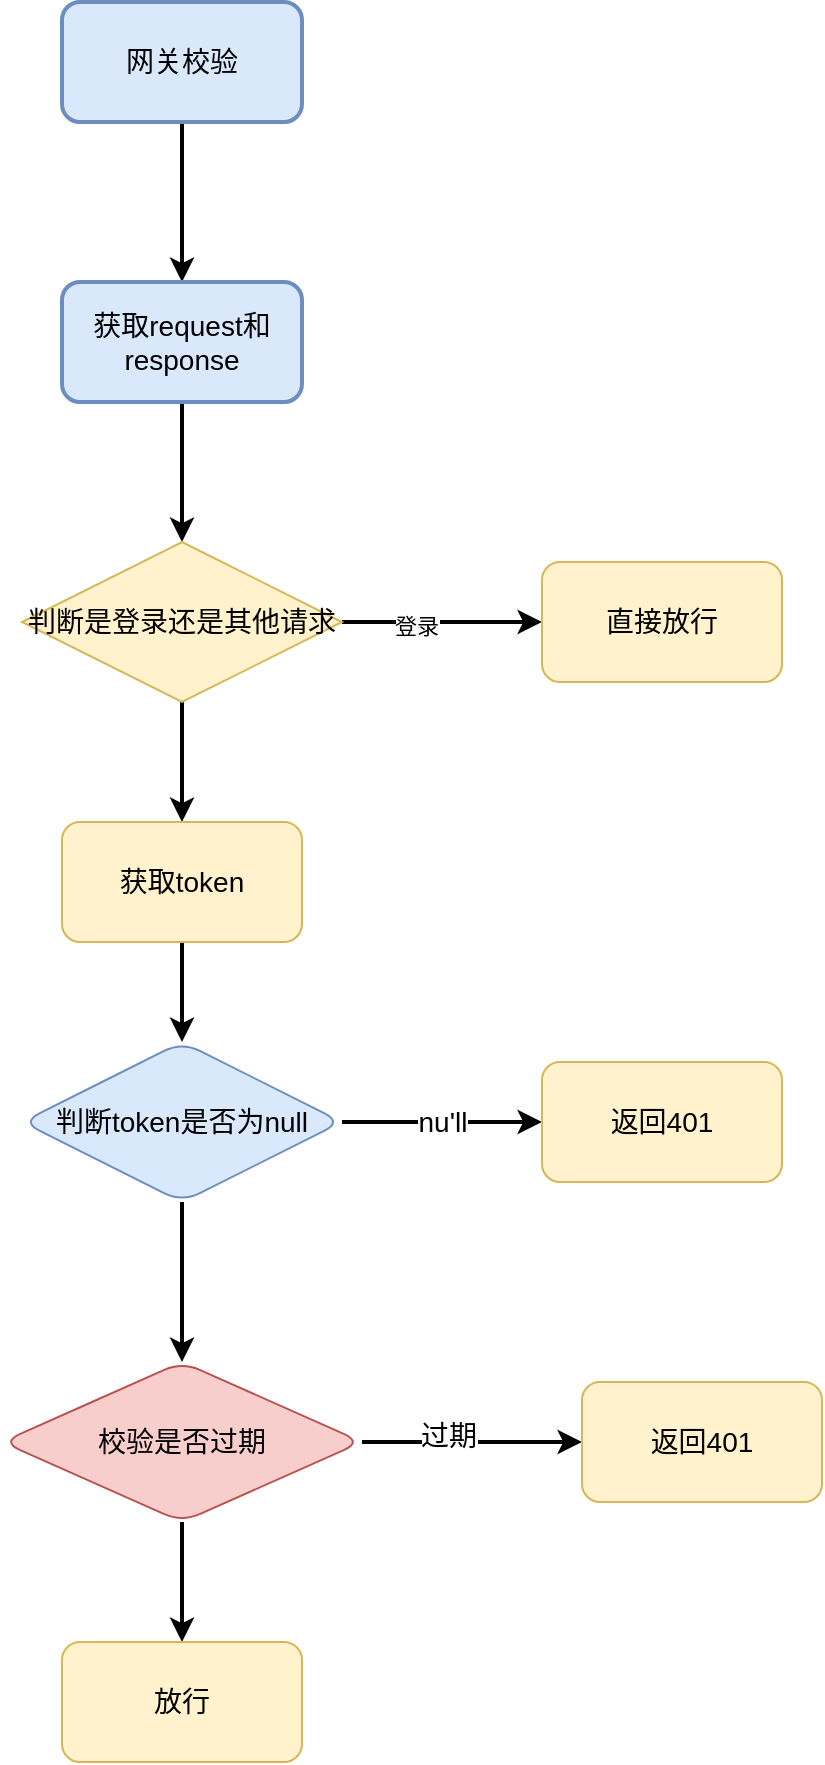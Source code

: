 <mxfile version="20.0.3" type="github">
  <diagram id="7b-mTdHsLRDgkFdauI8c" name="第 1 页">
    <mxGraphModel dx="1038" dy="615" grid="1" gridSize="10" guides="1" tooltips="1" connect="1" arrows="1" fold="1" page="1" pageScale="1" pageWidth="827" pageHeight="1169" math="0" shadow="0">
      <root>
        <mxCell id="0" />
        <mxCell id="1" parent="0" />
        <mxCell id="TTG1IlwBBOxp8tjAXqxq-3" value="" style="edgeStyle=orthogonalEdgeStyle;rounded=0;orthogonalLoop=1;jettySize=auto;html=1;strokeWidth=2;" edge="1" parent="1" source="TTG1IlwBBOxp8tjAXqxq-1" target="TTG1IlwBBOxp8tjAXqxq-2">
          <mxGeometry relative="1" as="geometry" />
        </mxCell>
        <mxCell id="TTG1IlwBBOxp8tjAXqxq-1" value="网关校验" style="rounded=1;whiteSpace=wrap;html=1;strokeWidth=2;fontSize=14;fillColor=#dae8fc;strokeColor=#6c8ebf;" vertex="1" parent="1">
          <mxGeometry x="320" y="10" width="120" height="60" as="geometry" />
        </mxCell>
        <mxCell id="TTG1IlwBBOxp8tjAXqxq-5" value="" style="edgeStyle=orthogonalEdgeStyle;rounded=0;orthogonalLoop=1;jettySize=auto;html=1;strokeWidth=2;" edge="1" parent="1" source="TTG1IlwBBOxp8tjAXqxq-2">
          <mxGeometry relative="1" as="geometry">
            <mxPoint x="380" y="280" as="targetPoint" />
          </mxGeometry>
        </mxCell>
        <mxCell id="TTG1IlwBBOxp8tjAXqxq-2" value="获取request和&lt;br&gt;response" style="rounded=1;whiteSpace=wrap;html=1;strokeWidth=2;fontSize=14;fillColor=#dae8fc;strokeColor=#6c8ebf;" vertex="1" parent="1">
          <mxGeometry x="320" y="150" width="120" height="60" as="geometry" />
        </mxCell>
        <mxCell id="TTG1IlwBBOxp8tjAXqxq-8" value="" style="edgeStyle=orthogonalEdgeStyle;rounded=0;orthogonalLoop=1;jettySize=auto;html=1;strokeWidth=2;" edge="1" parent="1" source="TTG1IlwBBOxp8tjAXqxq-6" target="TTG1IlwBBOxp8tjAXqxq-7">
          <mxGeometry relative="1" as="geometry" />
        </mxCell>
        <mxCell id="TTG1IlwBBOxp8tjAXqxq-9" value="登录" style="edgeLabel;html=1;align=center;verticalAlign=middle;resizable=0;points=[];fontSize=11;fontFamily=Helvetica;fontColor=default;" vertex="1" connectable="0" parent="TTG1IlwBBOxp8tjAXqxq-8">
          <mxGeometry x="-0.264" y="-2" relative="1" as="geometry">
            <mxPoint as="offset" />
          </mxGeometry>
        </mxCell>
        <mxCell id="TTG1IlwBBOxp8tjAXqxq-11" value="" style="edgeStyle=orthogonalEdgeStyle;shape=connector;rounded=0;orthogonalLoop=1;jettySize=auto;html=1;labelBackgroundColor=default;fontFamily=Helvetica;fontSize=11;fontColor=default;endArrow=classic;strokeColor=default;strokeWidth=2;" edge="1" parent="1" source="TTG1IlwBBOxp8tjAXqxq-6" target="TTG1IlwBBOxp8tjAXqxq-10">
          <mxGeometry relative="1" as="geometry" />
        </mxCell>
        <mxCell id="TTG1IlwBBOxp8tjAXqxq-6" value="&lt;span style=&quot;font-size: 14px;&quot;&gt;判断是登录还是其他请求&lt;/span&gt;" style="rhombus;whiteSpace=wrap;html=1;fillColor=#fff2cc;strokeColor=#d6b656;" vertex="1" parent="1">
          <mxGeometry x="300" y="280" width="160" height="80" as="geometry" />
        </mxCell>
        <mxCell id="TTG1IlwBBOxp8tjAXqxq-7" value="直接放行" style="rounded=1;whiteSpace=wrap;html=1;fillColor=#fff2cc;strokeColor=#d6b656;fontSize=14;" vertex="1" parent="1">
          <mxGeometry x="560" y="290" width="120" height="60" as="geometry" />
        </mxCell>
        <mxCell id="TTG1IlwBBOxp8tjAXqxq-13" value="" style="edgeStyle=orthogonalEdgeStyle;shape=connector;rounded=0;orthogonalLoop=1;jettySize=auto;html=1;labelBackgroundColor=default;fontFamily=Helvetica;fontSize=14;fontColor=default;endArrow=classic;strokeColor=default;strokeWidth=2;" edge="1" parent="1" source="TTG1IlwBBOxp8tjAXqxq-10" target="TTG1IlwBBOxp8tjAXqxq-12">
          <mxGeometry relative="1" as="geometry" />
        </mxCell>
        <mxCell id="TTG1IlwBBOxp8tjAXqxq-10" value="获取token" style="rounded=1;whiteSpace=wrap;html=1;fillColor=#fff2cc;strokeColor=#d6b656;fontSize=14;" vertex="1" parent="1">
          <mxGeometry x="320" y="420" width="120" height="60" as="geometry" />
        </mxCell>
        <mxCell id="TTG1IlwBBOxp8tjAXqxq-15" value="nu&#39;ll" style="edgeStyle=orthogonalEdgeStyle;shape=connector;rounded=0;orthogonalLoop=1;jettySize=auto;html=1;labelBackgroundColor=default;fontFamily=Helvetica;fontSize=14;fontColor=default;endArrow=classic;strokeColor=default;strokeWidth=2;" edge="1" parent="1" source="TTG1IlwBBOxp8tjAXqxq-12" target="TTG1IlwBBOxp8tjAXqxq-14">
          <mxGeometry relative="1" as="geometry" />
        </mxCell>
        <mxCell id="TTG1IlwBBOxp8tjAXqxq-20" value="" style="edgeStyle=orthogonalEdgeStyle;shape=connector;rounded=0;orthogonalLoop=1;jettySize=auto;html=1;labelBackgroundColor=default;fontFamily=Helvetica;fontSize=14;fontColor=default;endArrow=classic;strokeColor=default;strokeWidth=2;" edge="1" parent="1" source="TTG1IlwBBOxp8tjAXqxq-12" target="TTG1IlwBBOxp8tjAXqxq-19">
          <mxGeometry relative="1" as="geometry" />
        </mxCell>
        <mxCell id="TTG1IlwBBOxp8tjAXqxq-12" value="判断token是否为null" style="rhombus;whiteSpace=wrap;html=1;fontSize=14;fillColor=#dae8fc;strokeColor=#6c8ebf;rounded=1;" vertex="1" parent="1">
          <mxGeometry x="300" y="530" width="160" height="80" as="geometry" />
        </mxCell>
        <mxCell id="TTG1IlwBBOxp8tjAXqxq-14" value="返回401" style="whiteSpace=wrap;html=1;fontSize=14;fillColor=#fff2cc;strokeColor=#d6b656;rounded=1;" vertex="1" parent="1">
          <mxGeometry x="560" y="540" width="120" height="60" as="geometry" />
        </mxCell>
        <mxCell id="TTG1IlwBBOxp8tjAXqxq-22" value="" style="edgeStyle=orthogonalEdgeStyle;shape=connector;rounded=0;orthogonalLoop=1;jettySize=auto;html=1;labelBackgroundColor=default;fontFamily=Helvetica;fontSize=14;fontColor=default;endArrow=classic;strokeColor=default;strokeWidth=2;" edge="1" parent="1" source="TTG1IlwBBOxp8tjAXqxq-19" target="TTG1IlwBBOxp8tjAXqxq-21">
          <mxGeometry relative="1" as="geometry" />
        </mxCell>
        <mxCell id="TTG1IlwBBOxp8tjAXqxq-23" value="过期" style="edgeLabel;html=1;align=center;verticalAlign=middle;resizable=0;points=[];fontSize=14;fontFamily=Helvetica;fontColor=default;" vertex="1" connectable="0" parent="TTG1IlwBBOxp8tjAXqxq-22">
          <mxGeometry x="-0.222" y="3" relative="1" as="geometry">
            <mxPoint as="offset" />
          </mxGeometry>
        </mxCell>
        <mxCell id="TTG1IlwBBOxp8tjAXqxq-25" value="" style="edgeStyle=orthogonalEdgeStyle;shape=connector;rounded=0;orthogonalLoop=1;jettySize=auto;html=1;labelBackgroundColor=default;fontFamily=Helvetica;fontSize=14;fontColor=default;endArrow=classic;strokeColor=default;strokeWidth=2;" edge="1" parent="1" source="TTG1IlwBBOxp8tjAXqxq-19" target="TTG1IlwBBOxp8tjAXqxq-24">
          <mxGeometry relative="1" as="geometry" />
        </mxCell>
        <mxCell id="TTG1IlwBBOxp8tjAXqxq-19" value="校验是否过期" style="rhombus;whiteSpace=wrap;html=1;fontSize=14;fillColor=#f8cecc;strokeColor=#b85450;rounded=1;" vertex="1" parent="1">
          <mxGeometry x="290" y="690" width="180" height="80" as="geometry" />
        </mxCell>
        <mxCell id="TTG1IlwBBOxp8tjAXqxq-21" value="返回401" style="whiteSpace=wrap;html=1;fontSize=14;fillColor=#fff2cc;strokeColor=#d6b656;rounded=1;" vertex="1" parent="1">
          <mxGeometry x="580" y="700" width="120" height="60" as="geometry" />
        </mxCell>
        <mxCell id="TTG1IlwBBOxp8tjAXqxq-24" value="放行" style="whiteSpace=wrap;html=1;fontSize=14;fillColor=#fff2cc;strokeColor=#d6b656;rounded=1;" vertex="1" parent="1">
          <mxGeometry x="320" y="830" width="120" height="60" as="geometry" />
        </mxCell>
      </root>
    </mxGraphModel>
  </diagram>
</mxfile>
